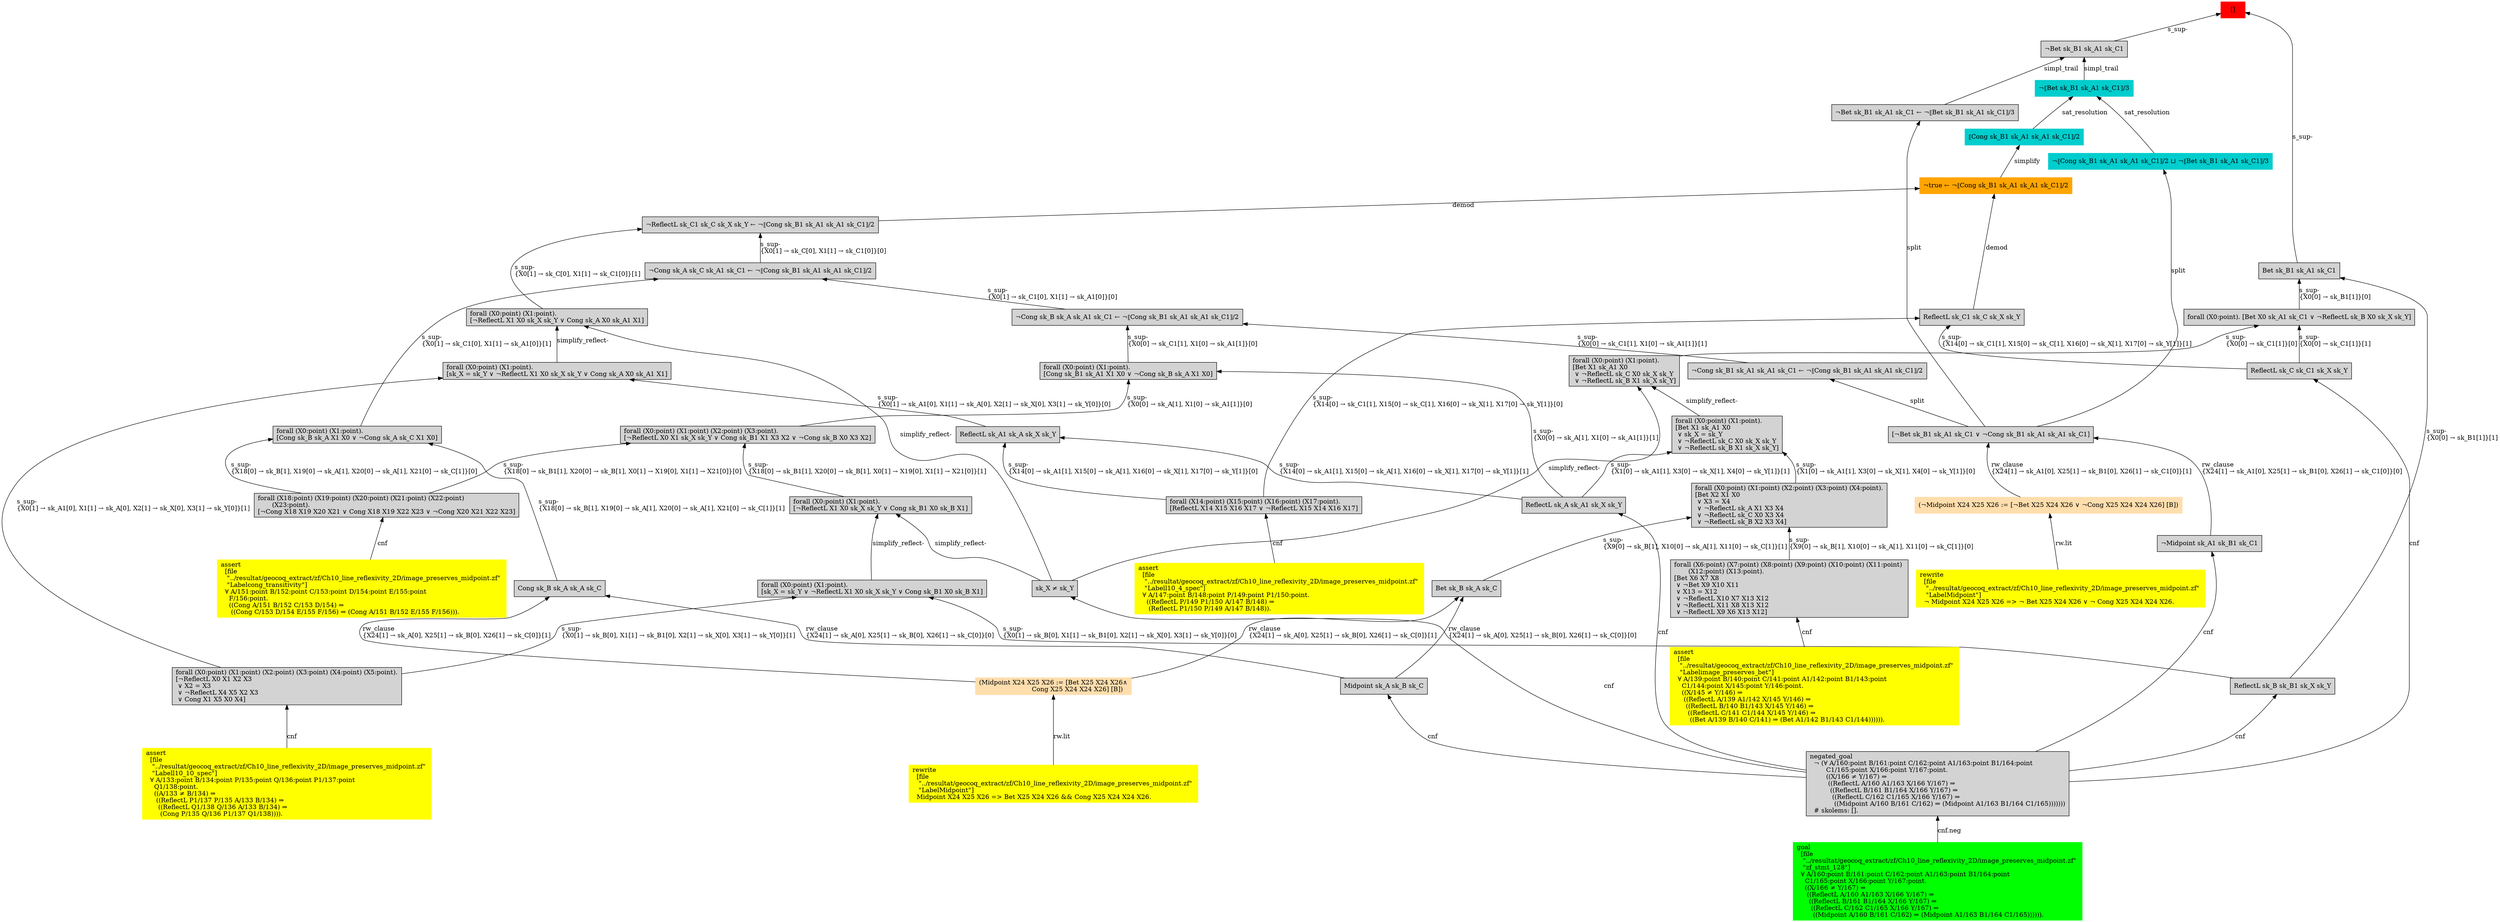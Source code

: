 digraph "unsat_graph" {
  vertex_0 [color=red, label="[]", shape=box, style=filled];
  vertex_0 -> vertex_1 [label="s_sup-\l", dir="back"];
  vertex_1 [shape=box, label="¬Bet sk_B1 sk_A1 sk_C1\l", style=filled];
  vertex_1 -> vertex_2 [label="simpl_trail", dir="back"];
  vertex_2 [color=cyan3, shape=box, label="¬⟦Bet sk_B1 sk_A1 sk_C1⟧/3\l", style=filled];
  vertex_2 -> vertex_3 [label="sat_resolution", dir="back"];
  vertex_3 [color=cyan3, shape=box, label="⟦Cong sk_B1 sk_A1 sk_A1 sk_C1⟧/2\l", style=filled];
  vertex_3 -> vertex_4 [label="simplify", dir="back"];
  vertex_4 [color=orange, shape=box, label="¬true ← ¬⟦Cong sk_B1 sk_A1 sk_A1 sk_C1⟧/2\l", style=filled];
  vertex_4 -> vertex_5 [label="demod", dir="back"];
  vertex_5 [shape=box, label="ReflectL sk_C1 sk_C sk_X sk_Y\l", style=filled];
  vertex_5 -> vertex_6 [label="s_sup-\l\{X14[0] → sk_C1[1], X15[0] → sk_C[1], X16[0] → sk_X[1], X17[0] → sk_Y[1]\}[0]\l", dir="back"];
  vertex_6 [shape=box, label="forall (X14:point) (X15:point) (X16:point) (X17:point).\l[ReflectL X14 X15 X16 X17 ∨ ¬ReflectL X15 X14 X16 X17]\l", style=filled];
  vertex_6 -> vertex_7 [label="cnf", dir="back"];
  vertex_7 [color=yellow, shape=box, label="assert\l  [file\l   \"../resultat/geocoq_extract/zf/Ch10_line_reflexivity_2D/image_preserves_midpoint.zf\" \l   \"Labell10_4_spec\"]\l  ∀ A/147:point B/148:point P/149:point P1/150:point.\l    ((ReflectL P/149 P1/150 A/147 B/148) ⇒\l     (ReflectL P1/150 P/149 A/147 B/148)).\l", style=filled];
  vertex_5 -> vertex_8 [label="s_sup-\l\{X14[0] → sk_C1[1], X15[0] → sk_C[1], X16[0] → sk_X[1], X17[0] → sk_Y[1]\}[1]\l", dir="back"];
  vertex_8 [shape=box, label="ReflectL sk_C sk_C1 sk_X sk_Y\l", style=filled];
  vertex_8 -> vertex_9 [label="cnf", dir="back"];
  vertex_9 [shape=box, label="negated_goal\l  ¬ (∀ A/160:point B/161:point C/162:point A1/163:point B1/164:point \l        C1/165:point X/166:point Y/167:point.\l        ((X/166 ≠ Y/167) ⇒\l         ((ReflectL A/160 A1/163 X/166 Y/167) ⇒\l          ((ReflectL B/161 B1/164 X/166 Y/167) ⇒\l           ((ReflectL C/162 C1/165 X/166 Y/167) ⇒\l            ((Midpoint A/160 B/161 C/162) ⇒ (Midpoint A1/163 B1/164 C1/165)))))))\l  # skolems: [].\l", style=filled];
  vertex_9 -> vertex_10 [label="cnf.neg", dir="back"];
  vertex_10 [color=green, shape=box, label="goal\l  [file\l   \"../resultat/geocoq_extract/zf/Ch10_line_reflexivity_2D/image_preserves_midpoint.zf\" \l   \"zf_stmt_128\"]\l  ∀ A/160:point B/161:point C/162:point A1/163:point B1/164:point \l    C1/165:point X/166:point Y/167:point.\l    ((X/166 ≠ Y/167) ⇒\l     ((ReflectL A/160 A1/163 X/166 Y/167) ⇒\l      ((ReflectL B/161 B1/164 X/166 Y/167) ⇒\l       ((ReflectL C/162 C1/165 X/166 Y/167) ⇒\l        ((Midpoint A/160 B/161 C/162) ⇒ (Midpoint A1/163 B1/164 C1/165)))))).\l", style=filled];
  vertex_4 -> vertex_11 [label="demod", dir="back"];
  vertex_11 [shape=box, label="¬ReflectL sk_C1 sk_C sk_X sk_Y ← ¬⟦Cong sk_B1 sk_A1 sk_A1 sk_C1⟧/2\l", style=filled];
  vertex_11 -> vertex_12 [label="s_sup-\l\{X0[1] → sk_C[0], X1[1] → sk_C1[0]\}[0]\l", dir="back"];
  vertex_12 [shape=box, label="¬Cong sk_A sk_C sk_A1 sk_C1 ← ¬⟦Cong sk_B1 sk_A1 sk_A1 sk_C1⟧/2\l", style=filled];
  vertex_12 -> vertex_13 [label="s_sup-\l\{X0[1] → sk_C1[0], X1[1] → sk_A1[0]\}[0]\l", dir="back"];
  vertex_13 [shape=box, label="¬Cong sk_B sk_A sk_A1 sk_C1 ← ¬⟦Cong sk_B1 sk_A1 sk_A1 sk_C1⟧/2\l", style=filled];
  vertex_13 -> vertex_14 [label="s_sup-\l\{X0[0] → sk_C1[1], X1[0] → sk_A1[1]\}[1]\l", dir="back"];
  vertex_14 [shape=box, label="¬Cong sk_B1 sk_A1 sk_A1 sk_C1 ← ¬⟦Cong sk_B1 sk_A1 sk_A1 sk_C1⟧/2\l", style=filled];
  vertex_14 -> vertex_15 [label="split", dir="back"];
  vertex_15 [shape=box, label="[¬Bet sk_B1 sk_A1 sk_C1 ∨ ¬Cong sk_B1 sk_A1 sk_A1 sk_C1]\l", style=filled];
  vertex_15 -> vertex_16 [label="rw_clause\l\{X24[1] → sk_A1[0], X25[1] → sk_B1[0], X26[1] → sk_C1[0]\}[1]\l", dir="back"];
  vertex_16 [color=navajowhite, shape=box, label="(¬Midpoint X24 X25 X26 := [¬Bet X25 X24 X26 ∨ ¬Cong X25 X24 X24 X26] [B])\l", style=filled];
  vertex_16 -> vertex_17 [label="rw.lit", dir="back"];
  vertex_17 [color=yellow, shape=box, label="rewrite\l  [file\l   \"../resultat/geocoq_extract/zf/Ch10_line_reflexivity_2D/image_preserves_midpoint.zf\" \l   \"LabelMidpoint\"]\l  ¬ Midpoint X24 X25 X26 =\> ¬ Bet X25 X24 X26 ∨ ¬ Cong X25 X24 X24 X26.\l", style=filled];
  vertex_15 -> vertex_18 [label="rw_clause\l\{X24[1] → sk_A1[0], X25[1] → sk_B1[0], X26[1] → sk_C1[0]\}[0]\l", dir="back"];
  vertex_18 [shape=box, label="¬Midpoint sk_A1 sk_B1 sk_C1\l", style=filled];
  vertex_18 -> vertex_9 [label="cnf", dir="back"];
  vertex_13 -> vertex_19 [label="s_sup-\l\{X0[0] → sk_C1[1], X1[0] → sk_A1[1]\}[0]\l", dir="back"];
  vertex_19 [shape=box, label="forall (X0:point) (X1:point).\l[Cong sk_B1 sk_A1 X1 X0 ∨ ¬Cong sk_B sk_A X1 X0]\l", style=filled];
  vertex_19 -> vertex_20 [label="s_sup-\l\{X0[0] → sk_A[1], X1[0] → sk_A1[1]\}[0]\l", dir="back"];
  vertex_20 [shape=box, label="forall (X0:point) (X1:point) (X2:point) (X3:point).\l[¬ReflectL X0 X1 sk_X sk_Y ∨ Cong sk_B1 X1 X3 X2 ∨ ¬Cong sk_B X0 X3 X2]\l", style=filled];
  vertex_20 -> vertex_21 [label="s_sup-\l\{X18[0] → sk_B1[1], X20[0] → sk_B[1], X0[1] → X19[0], X1[1] → X21[0]\}[0]\l", dir="back"];
  vertex_21 [shape=box, label="forall (X18:point) (X19:point) (X20:point) (X21:point) (X22:point) \l       (X23:point).\l[¬Cong X18 X19 X20 X21 ∨ Cong X18 X19 X22 X23 ∨ ¬Cong X20 X21 X22 X23]\l", style=filled];
  vertex_21 -> vertex_22 [label="cnf", dir="back"];
  vertex_22 [color=yellow, shape=box, label="assert\l  [file\l   \"../resultat/geocoq_extract/zf/Ch10_line_reflexivity_2D/image_preserves_midpoint.zf\" \l   \"Labelcong_transitivity\"]\l  ∀ A/151:point B/152:point C/153:point D/154:point E/155:point \l    F/156:point.\l    ((Cong A/151 B/152 C/153 D/154) ⇒\l     ((Cong C/153 D/154 E/155 F/156) ⇒ (Cong A/151 B/152 E/155 F/156))).\l", style=filled];
  vertex_20 -> vertex_23 [label="s_sup-\l\{X18[0] → sk_B1[1], X20[0] → sk_B[1], X0[1] → X19[0], X1[1] → X21[0]\}[1]\l", dir="back"];
  vertex_23 [shape=box, label="forall (X0:point) (X1:point).\l[¬ReflectL X1 X0 sk_X sk_Y ∨ Cong sk_B1 X0 sk_B X1]\l", style=filled];
  vertex_23 -> vertex_24 [label="simplify_reflect-", dir="back"];
  vertex_24 [shape=box, label="sk_X ≠ sk_Y\l", style=filled];
  vertex_24 -> vertex_9 [label="cnf", dir="back"];
  vertex_23 -> vertex_25 [label="simplify_reflect-", dir="back"];
  vertex_25 [shape=box, label="forall (X0:point) (X1:point).\l[sk_X = sk_Y ∨ ¬ReflectL X1 X0 sk_X sk_Y ∨ Cong sk_B1 X0 sk_B X1]\l", style=filled];
  vertex_25 -> vertex_26 [label="s_sup-\l\{X0[1] → sk_B[0], X1[1] → sk_B1[0], X2[1] → sk_X[0], X3[1] → sk_Y[0]\}[1]\l", dir="back"];
  vertex_26 [shape=box, label="forall (X0:point) (X1:point) (X2:point) (X3:point) (X4:point) (X5:point).\l[¬ReflectL X0 X1 X2 X3\l ∨ X2 = X3\l ∨ ¬ReflectL X4 X5 X2 X3\l ∨ Cong X1 X5 X0 X4]\l", style=filled];
  vertex_26 -> vertex_27 [label="cnf", dir="back"];
  vertex_27 [color=yellow, shape=box, label="assert\l  [file\l   \"../resultat/geocoq_extract/zf/Ch10_line_reflexivity_2D/image_preserves_midpoint.zf\" \l   \"Labell10_10_spec\"]\l  ∀ A/133:point B/134:point P/135:point Q/136:point P1/137:point \l    Q1/138:point.\l    ((A/133 ≠ B/134) ⇒\l     ((ReflectL P1/137 P/135 A/133 B/134) ⇒\l      ((ReflectL Q1/138 Q/136 A/133 B/134) ⇒\l       (Cong P/135 Q/136 P1/137 Q1/138)))).\l", style=filled];
  vertex_25 -> vertex_28 [label="s_sup-\l\{X0[1] → sk_B[0], X1[1] → sk_B1[0], X2[1] → sk_X[0], X3[1] → sk_Y[0]\}[0]\l", dir="back"];
  vertex_28 [shape=box, label="ReflectL sk_B sk_B1 sk_X sk_Y\l", style=filled];
  vertex_28 -> vertex_9 [label="cnf", dir="back"];
  vertex_19 -> vertex_29 [label="s_sup-\l\{X0[0] → sk_A[1], X1[0] → sk_A1[1]\}[1]\l", dir="back"];
  vertex_29 [shape=box, label="ReflectL sk_A sk_A1 sk_X sk_Y\l", style=filled];
  vertex_29 -> vertex_9 [label="cnf", dir="back"];
  vertex_12 -> vertex_30 [label="s_sup-\l\{X0[1] → sk_C1[0], X1[1] → sk_A1[0]\}[1]\l", dir="back"];
  vertex_30 [shape=box, label="forall (X0:point) (X1:point).\l[Cong sk_B sk_A X1 X0 ∨ ¬Cong sk_A sk_C X1 X0]\l", style=filled];
  vertex_30 -> vertex_21 [label="s_sup-\l\{X18[0] → sk_B[1], X19[0] → sk_A[1], X20[0] → sk_A[1], X21[0] → sk_C[1]\}[0]\l", dir="back"];
  vertex_30 -> vertex_31 [label="s_sup-\l\{X18[0] → sk_B[1], X19[0] → sk_A[1], X20[0] → sk_A[1], X21[0] → sk_C[1]\}[1]\l", dir="back"];
  vertex_31 [shape=box, label="Cong sk_B sk_A sk_A sk_C\l", style=filled];
  vertex_31 -> vertex_32 [label="rw_clause\l\{X24[1] → sk_A[0], X25[1] → sk_B[0], X26[1] → sk_C[0]\}[1]\l", dir="back"];
  vertex_32 [color=navajowhite, shape=box, label="(Midpoint X24 X25 X26 := [Bet X25 X24 X26∧\l                          Cong X25 X24 X24 X26] [B])\l", style=filled];
  vertex_32 -> vertex_33 [label="rw.lit", dir="back"];
  vertex_33 [color=yellow, shape=box, label="rewrite\l  [file\l   \"../resultat/geocoq_extract/zf/Ch10_line_reflexivity_2D/image_preserves_midpoint.zf\" \l   \"LabelMidpoint\"]\l  Midpoint X24 X25 X26 =\> Bet X25 X24 X26 && Cong X25 X24 X24 X26.\l", style=filled];
  vertex_31 -> vertex_34 [label="rw_clause\l\{X24[1] → sk_A[0], X25[1] → sk_B[0], X26[1] → sk_C[0]\}[0]\l", dir="back"];
  vertex_34 [shape=box, label="Midpoint sk_A sk_B sk_C\l", style=filled];
  vertex_34 -> vertex_9 [label="cnf", dir="back"];
  vertex_11 -> vertex_35 [label="s_sup-\l\{X0[1] → sk_C[0], X1[1] → sk_C1[0]\}[1]\l", dir="back"];
  vertex_35 [shape=box, label="forall (X0:point) (X1:point).\l[¬ReflectL X1 X0 sk_X sk_Y ∨ Cong sk_A X0 sk_A1 X1]\l", style=filled];
  vertex_35 -> vertex_24 [label="simplify_reflect-", dir="back"];
  vertex_35 -> vertex_36 [label="simplify_reflect-", dir="back"];
  vertex_36 [shape=box, label="forall (X0:point) (X1:point).\l[sk_X = sk_Y ∨ ¬ReflectL X1 X0 sk_X sk_Y ∨ Cong sk_A X0 sk_A1 X1]\l", style=filled];
  vertex_36 -> vertex_26 [label="s_sup-\l\{X0[1] → sk_A1[0], X1[1] → sk_A[0], X2[1] → sk_X[0], X3[1] → sk_Y[0]\}[1]\l", dir="back"];
  vertex_36 -> vertex_37 [label="s_sup-\l\{X0[1] → sk_A1[0], X1[1] → sk_A[0], X2[1] → sk_X[0], X3[1] → sk_Y[0]\}[0]\l", dir="back"];
  vertex_37 [shape=box, label="ReflectL sk_A1 sk_A sk_X sk_Y\l", style=filled];
  vertex_37 -> vertex_6 [label="s_sup-\l\{X14[0] → sk_A1[1], X15[0] → sk_A[1], X16[0] → sk_X[1], X17[0] → sk_Y[1]\}[0]\l", dir="back"];
  vertex_37 -> vertex_29 [label="s_sup-\l\{X14[0] → sk_A1[1], X15[0] → sk_A[1], X16[0] → sk_X[1], X17[0] → sk_Y[1]\}[1]\l", dir="back"];
  vertex_2 -> vertex_38 [label="sat_resolution", dir="back"];
  vertex_38 [color=cyan3, shape=box, label="¬⟦Cong sk_B1 sk_A1 sk_A1 sk_C1⟧/2 ⊔ ¬⟦Bet sk_B1 sk_A1 sk_C1⟧/3\l", style=filled];
  vertex_38 -> vertex_15 [label="split", dir="back"];
  vertex_1 -> vertex_39 [label="simpl_trail", dir="back"];
  vertex_39 [shape=box, label="¬Bet sk_B1 sk_A1 sk_C1 ← ¬⟦Bet sk_B1 sk_A1 sk_C1⟧/3\l", style=filled];
  vertex_39 -> vertex_15 [label="split", dir="back"];
  vertex_0 -> vertex_40 [label="s_sup-\l", dir="back"];
  vertex_40 [shape=box, label="Bet sk_B1 sk_A1 sk_C1\l", style=filled];
  vertex_40 -> vertex_41 [label="s_sup-\l\{X0[0] → sk_B1[1]\}[0]\l", dir="back"];
  vertex_41 [shape=box, label="forall (X0:point). [Bet X0 sk_A1 sk_C1 ∨ ¬ReflectL sk_B X0 sk_X sk_Y]\l", style=filled];
  vertex_41 -> vertex_42 [label="s_sup-\l\{X0[0] → sk_C1[1]\}[0]\l", dir="back"];
  vertex_42 [shape=box, label="forall (X0:point) (X1:point).\l[Bet X1 sk_A1 X0\l ∨ ¬ReflectL sk_C X0 sk_X sk_Y\l ∨ ¬ReflectL sk_B X1 sk_X sk_Y]\l", style=filled];
  vertex_42 -> vertex_24 [label="simplify_reflect-", dir="back"];
  vertex_42 -> vertex_43 [label="simplify_reflect-", dir="back"];
  vertex_43 [shape=box, label="forall (X0:point) (X1:point).\l[Bet X1 sk_A1 X0\l ∨ sk_X = sk_Y\l ∨ ¬ReflectL sk_C X0 sk_X sk_Y\l ∨ ¬ReflectL sk_B X1 sk_X sk_Y]\l", style=filled];
  vertex_43 -> vertex_44 [label="s_sup-\l\{X1[0] → sk_A1[1], X3[0] → sk_X[1], X4[0] → sk_Y[1]\}[0]\l", dir="back"];
  vertex_44 [shape=box, label="forall (X0:point) (X1:point) (X2:point) (X3:point) (X4:point).\l[Bet X2 X1 X0\l ∨ X3 = X4\l ∨ ¬ReflectL sk_A X1 X3 X4\l ∨ ¬ReflectL sk_C X0 X3 X4\l ∨ ¬ReflectL sk_B X2 X3 X4]\l", style=filled];
  vertex_44 -> vertex_45 [label="s_sup-\l\{X9[0] → sk_B[1], X10[0] → sk_A[1], X11[0] → sk_C[1]\}[0]\l", dir="back"];
  vertex_45 [shape=box, label="forall (X6:point) (X7:point) (X8:point) (X9:point) (X10:point) (X11:point) \l       (X12:point) (X13:point).\l[Bet X6 X7 X8\l ∨ ¬Bet X9 X10 X11\l ∨ X13 = X12\l ∨ ¬ReflectL X10 X7 X13 X12\l ∨ ¬ReflectL X11 X8 X13 X12\l ∨ ¬ReflectL X9 X6 X13 X12]\l", style=filled];
  vertex_45 -> vertex_46 [label="cnf", dir="back"];
  vertex_46 [color=yellow, shape=box, label="assert\l  [file\l   \"../resultat/geocoq_extract/zf/Ch10_line_reflexivity_2D/image_preserves_midpoint.zf\" \l   \"Labelimage_preserves_bet\"]\l  ∀ A/139:point B/140:point C/141:point A1/142:point B1/143:point \l    C1/144:point X/145:point Y/146:point.\l    ((X/145 ≠ Y/146) ⇒\l     ((ReflectL A/139 A1/142 X/145 Y/146) ⇒\l      ((ReflectL B/140 B1/143 X/145 Y/146) ⇒\l       ((ReflectL C/141 C1/144 X/145 Y/146) ⇒\l        ((Bet A/139 B/140 C/141) ⇒ (Bet A1/142 B1/143 C1/144)))))).\l", style=filled];
  vertex_44 -> vertex_47 [label="s_sup-\l\{X9[0] → sk_B[1], X10[0] → sk_A[1], X11[0] → sk_C[1]\}[1]\l", dir="back"];
  vertex_47 [shape=box, label="Bet sk_B sk_A sk_C\l", style=filled];
  vertex_47 -> vertex_32 [label="rw_clause\l\{X24[1] → sk_A[0], X25[1] → sk_B[0], X26[1] → sk_C[0]\}[1]\l", dir="back"];
  vertex_47 -> vertex_34 [label="rw_clause\l\{X24[1] → sk_A[0], X25[1] → sk_B[0], X26[1] → sk_C[0]\}[0]\l", dir="back"];
  vertex_43 -> vertex_29 [label="s_sup-\l\{X1[0] → sk_A1[1], X3[0] → sk_X[1], X4[0] → sk_Y[1]\}[1]\l", dir="back"];
  vertex_41 -> vertex_8 [label="s_sup-\l\{X0[0] → sk_C1[1]\}[1]\l", dir="back"];
  vertex_40 -> vertex_28 [label="s_sup-\l\{X0[0] → sk_B1[1]\}[1]\l", dir="back"];
  }



